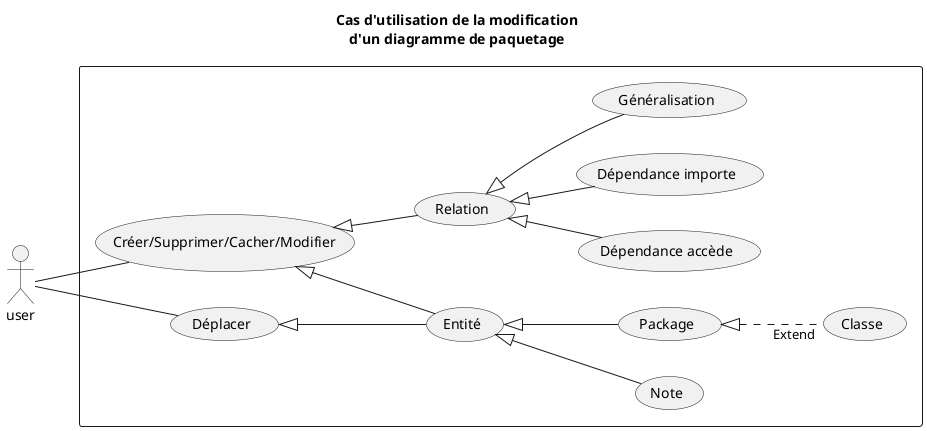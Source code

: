 @startuml
left to right direction
title Cas d'utilisation de la modification\nd'un diagramme de paquetage

Actor :user:

rectangle {
    (Créer/Supprimer/Cacher/Modifier) as (manip)

    :user: -- (manip)
    :user: -- (Déplacer)

    (Déplacer) <|-- (Entité)
    (Entité) <|-- (Note)
    (Entité) <|-- (Package)

    (Package) <|.. "Extend"(Classe) 

    (manip) <|-- (Entité)
    (Relation) as (rel)
    (manip) <|-- (rel)

    (rel) <|-- (Dépendance accède)
    (rel) <|-- (Dépendance importe)
    (rel) <|-- (Généralisation)
}
@enduml